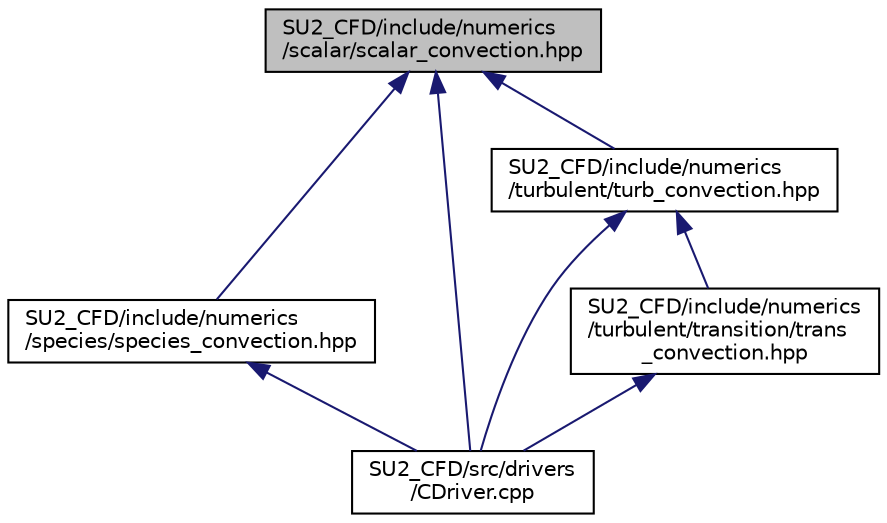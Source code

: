 digraph "SU2_CFD/include/numerics/scalar/scalar_convection.hpp"
{
 // LATEX_PDF_SIZE
  edge [fontname="Helvetica",fontsize="10",labelfontname="Helvetica",labelfontsize="10"];
  node [fontname="Helvetica",fontsize="10",shape=record];
  Node1 [label="SU2_CFD/include/numerics\l/scalar/scalar_convection.hpp",height=0.2,width=0.4,color="black", fillcolor="grey75", style="filled", fontcolor="black",tooltip="Declarations of numerics classes for discretization of convective fluxes in scalar problems."];
  Node1 -> Node2 [dir="back",color="midnightblue",fontsize="10",style="solid",fontname="Helvetica"];
  Node2 [label="SU2_CFD/include/numerics\l/species/species_convection.hpp",height=0.2,width=0.4,color="black", fillcolor="white", style="filled",URL="$species__convection_8hpp.html",tooltip="Declarations of numerics classes for discretization of convective fluxes in species problems."];
  Node2 -> Node3 [dir="back",color="midnightblue",fontsize="10",style="solid",fontname="Helvetica"];
  Node3 [label="SU2_CFD/src/drivers\l/CDriver.cpp",height=0.2,width=0.4,color="black", fillcolor="white", style="filled",URL="$CDriver_8cpp.html",tooltip="The main subroutines for driving single or multi-zone problems."];
  Node1 -> Node4 [dir="back",color="midnightblue",fontsize="10",style="solid",fontname="Helvetica"];
  Node4 [label="SU2_CFD/include/numerics\l/turbulent/turb_convection.hpp",height=0.2,width=0.4,color="black", fillcolor="white", style="filled",URL="$turb__convection_8hpp.html",tooltip="Declarations of numerics classes for discretization of convective fluxes in turbulence problems."];
  Node4 -> Node5 [dir="back",color="midnightblue",fontsize="10",style="solid",fontname="Helvetica"];
  Node5 [label="SU2_CFD/include/numerics\l/turbulent/transition/trans\l_convection.hpp",height=0.2,width=0.4,color="black", fillcolor="white", style="filled",URL="$trans__convection_8hpp.html",tooltip="Delarations of numerics classes for discretization of convective fluxes in transition problems."];
  Node5 -> Node3 [dir="back",color="midnightblue",fontsize="10",style="solid",fontname="Helvetica"];
  Node4 -> Node3 [dir="back",color="midnightblue",fontsize="10",style="solid",fontname="Helvetica"];
  Node1 -> Node3 [dir="back",color="midnightblue",fontsize="10",style="solid",fontname="Helvetica"];
}
